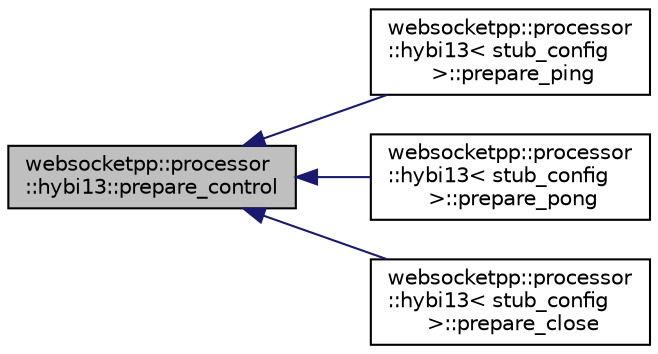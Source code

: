digraph "websocketpp::processor::hybi13::prepare_control"
{
  edge [fontname="Helvetica",fontsize="10",labelfontname="Helvetica",labelfontsize="10"];
  node [fontname="Helvetica",fontsize="10",shape=record];
  rankdir="LR";
  Node27 [label="websocketpp::processor\l::hybi13::prepare_control",height=0.2,width=0.4,color="black", fillcolor="grey75", style="filled", fontcolor="black"];
  Node27 -> Node28 [dir="back",color="midnightblue",fontsize="10",style="solid",fontname="Helvetica"];
  Node28 [label="websocketpp::processor\l::hybi13\< stub_config\l \>::prepare_ping",height=0.2,width=0.4,color="black", fillcolor="white", style="filled",URL="$classwebsocketpp_1_1processor_1_1hybi13.html#a38d06bc30c10cd1947c9a7b3051f8961",tooltip="Get URI. "];
  Node27 -> Node29 [dir="back",color="midnightblue",fontsize="10",style="solid",fontname="Helvetica"];
  Node29 [label="websocketpp::processor\l::hybi13\< stub_config\l \>::prepare_pong",height=0.2,width=0.4,color="black", fillcolor="white", style="filled",URL="$classwebsocketpp_1_1processor_1_1hybi13.html#ab5ca972653c126e7c6a05c529b394321"];
  Node27 -> Node30 [dir="back",color="midnightblue",fontsize="10",style="solid",fontname="Helvetica"];
  Node30 [label="websocketpp::processor\l::hybi13\< stub_config\l \>::prepare_close",height=0.2,width=0.4,color="black", fillcolor="white", style="filled",URL="$classwebsocketpp_1_1processor_1_1hybi13.html#a8cbb98af828463c5ef80429a7ade715d"];
}
